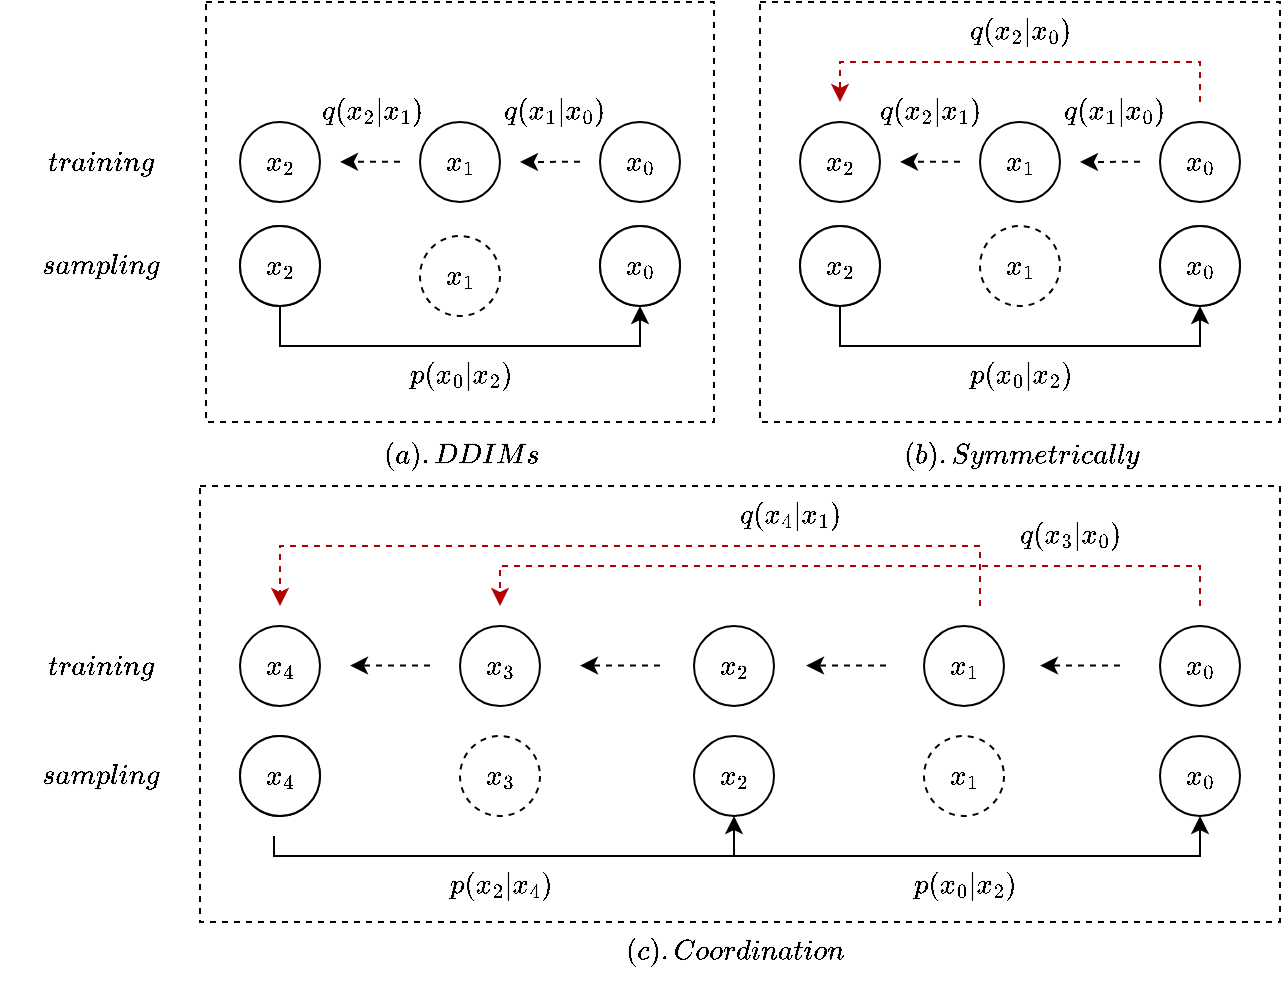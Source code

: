 <mxfile version="21.7.5" type="github">
  <diagram name="第 1 页" id="MvIkl5d77OIRCcuYuzUP">
    <mxGraphModel dx="3465" dy="1983" grid="1" gridSize="10" guides="1" tooltips="1" connect="1" arrows="1" fold="1" page="1" pageScale="1" pageWidth="827" pageHeight="1169" math="1" shadow="0">
      <root>
        <mxCell id="0" />
        <mxCell id="1" parent="0" />
        <mxCell id="X2qJXweSOm42qINWaIWJ-2" value="" style="rounded=0;whiteSpace=wrap;html=1;shadow=0;dashed=1;" parent="1" vertex="1">
          <mxGeometry x="380" y="380" width="260" height="210" as="geometry" />
        </mxCell>
        <mxCell id="X2qJXweSOm42qINWaIWJ-1" value="" style="rounded=0;whiteSpace=wrap;html=1;shadow=0;dashed=1;" parent="1" vertex="1">
          <mxGeometry x="103" y="380" width="254" height="210" as="geometry" />
        </mxCell>
        <mxCell id="TQkfvPjBHZHxrUdorPia-1" value="$$x_2$$" style="ellipse;whiteSpace=wrap;html=1;aspect=fixed;" parent="1" vertex="1">
          <mxGeometry x="120" y="440" width="40" height="40" as="geometry" />
        </mxCell>
        <mxCell id="TQkfvPjBHZHxrUdorPia-2" value="$$x_1$$" style="ellipse;whiteSpace=wrap;html=1;aspect=fixed;" parent="1" vertex="1">
          <mxGeometry x="210" y="440" width="40" height="40" as="geometry" />
        </mxCell>
        <mxCell id="TQkfvPjBHZHxrUdorPia-3" value="$$x_0$$" style="ellipse;whiteSpace=wrap;html=1;aspect=fixed;" parent="1" vertex="1">
          <mxGeometry x="300" y="440" width="40" height="40" as="geometry" />
        </mxCell>
        <mxCell id="TQkfvPjBHZHxrUdorPia-5" value="" style="endArrow=classic;html=1;rounded=0;dashed=1;" parent="1" edge="1">
          <mxGeometry width="50" height="50" relative="1" as="geometry">
            <mxPoint x="200" y="459.89" as="sourcePoint" />
            <mxPoint x="170" y="459.89" as="targetPoint" />
          </mxGeometry>
        </mxCell>
        <mxCell id="TQkfvPjBHZHxrUdorPia-6" value="" style="endArrow=classic;html=1;rounded=0;dashed=1;" parent="1" edge="1">
          <mxGeometry width="50" height="50" relative="1" as="geometry">
            <mxPoint x="290" y="459.89" as="sourcePoint" />
            <mxPoint x="260" y="460" as="targetPoint" />
          </mxGeometry>
        </mxCell>
        <mxCell id="TQkfvPjBHZHxrUdorPia-8" value="" style="ellipse;whiteSpace=wrap;html=1;aspect=fixed;" parent="1" vertex="1">
          <mxGeometry x="120" y="492" width="40" height="40" as="geometry" />
        </mxCell>
        <mxCell id="TQkfvPjBHZHxrUdorPia-10" value="" style="ellipse;whiteSpace=wrap;html=1;aspect=fixed;" parent="1" vertex="1">
          <mxGeometry x="300" y="492" width="40" height="40" as="geometry" />
        </mxCell>
        <mxCell id="TQkfvPjBHZHxrUdorPia-13" value="$$training$$" style="text;html=1;align=center;verticalAlign=middle;resizable=0;points=[];autosize=1;strokeColor=none;fillColor=none;" parent="1" vertex="1">
          <mxGeometry x="5" y="445" width="90" height="30" as="geometry" />
        </mxCell>
        <mxCell id="TQkfvPjBHZHxrUdorPia-14" value="$$sampling$$" style="text;html=1;align=center;verticalAlign=middle;resizable=0;points=[];autosize=1;strokeColor=none;fillColor=none;" parent="1" vertex="1">
          <mxGeometry y="497" width="100" height="30" as="geometry" />
        </mxCell>
        <mxCell id="TQkfvPjBHZHxrUdorPia-18" value="$$x_2$$" style="ellipse;whiteSpace=wrap;html=1;aspect=fixed;" parent="1" vertex="1">
          <mxGeometry x="120" y="492" width="40" height="40" as="geometry" />
        </mxCell>
        <mxCell id="TQkfvPjBHZHxrUdorPia-19" value="$$x_1$$" style="ellipse;whiteSpace=wrap;html=1;aspect=fixed;dashed=1;" parent="1" vertex="1">
          <mxGeometry x="210" y="497" width="40" height="40" as="geometry" />
        </mxCell>
        <mxCell id="TQkfvPjBHZHxrUdorPia-20" value="$$x_0$$" style="ellipse;whiteSpace=wrap;html=1;aspect=fixed;" parent="1" vertex="1">
          <mxGeometry x="300" y="492" width="40" height="40" as="geometry" />
        </mxCell>
        <mxCell id="TQkfvPjBHZHxrUdorPia-22" value="" style="endArrow=classic;html=1;rounded=0;entryX=0.5;entryY=1;entryDx=0;entryDy=0;exitX=0.5;exitY=1;exitDx=0;exitDy=0;" parent="1" source="TQkfvPjBHZHxrUdorPia-18" target="TQkfvPjBHZHxrUdorPia-20" edge="1">
          <mxGeometry width="50" height="50" relative="1" as="geometry">
            <mxPoint x="140" y="542" as="sourcePoint" />
            <mxPoint x="320" y="542" as="targetPoint" />
            <Array as="points">
              <mxPoint x="140" y="552" />
              <mxPoint x="230" y="552" />
              <mxPoint x="320" y="552" />
            </Array>
          </mxGeometry>
        </mxCell>
        <mxCell id="TQkfvPjBHZHxrUdorPia-23" value="$$x_2$$" style="ellipse;whiteSpace=wrap;html=1;aspect=fixed;" parent="1" vertex="1">
          <mxGeometry x="400" y="440" width="40" height="40" as="geometry" />
        </mxCell>
        <mxCell id="TQkfvPjBHZHxrUdorPia-24" value="$$x_1$$" style="ellipse;whiteSpace=wrap;html=1;aspect=fixed;" parent="1" vertex="1">
          <mxGeometry x="490" y="440" width="40" height="40" as="geometry" />
        </mxCell>
        <mxCell id="TQkfvPjBHZHxrUdorPia-25" value="$$x_0$$" style="ellipse;whiteSpace=wrap;html=1;aspect=fixed;" parent="1" vertex="1">
          <mxGeometry x="580" y="440" width="40" height="40" as="geometry" />
        </mxCell>
        <mxCell id="TQkfvPjBHZHxrUdorPia-26" value="" style="endArrow=classic;html=1;rounded=0;dashed=1;" parent="1" edge="1">
          <mxGeometry width="50" height="50" relative="1" as="geometry">
            <mxPoint x="480" y="459.89" as="sourcePoint" />
            <mxPoint x="450" y="459.89" as="targetPoint" />
          </mxGeometry>
        </mxCell>
        <mxCell id="TQkfvPjBHZHxrUdorPia-27" value="" style="endArrow=classic;html=1;rounded=0;dashed=1;" parent="1" edge="1">
          <mxGeometry width="50" height="50" relative="1" as="geometry">
            <mxPoint x="570" y="459.89" as="sourcePoint" />
            <mxPoint x="540" y="460" as="targetPoint" />
          </mxGeometry>
        </mxCell>
        <mxCell id="TQkfvPjBHZHxrUdorPia-28" value="" style="ellipse;whiteSpace=wrap;html=1;aspect=fixed;" parent="1" vertex="1">
          <mxGeometry x="400" y="492" width="40" height="40" as="geometry" />
        </mxCell>
        <mxCell id="TQkfvPjBHZHxrUdorPia-30" value="" style="ellipse;whiteSpace=wrap;html=1;aspect=fixed;" parent="1" vertex="1">
          <mxGeometry x="580" y="492" width="40" height="40" as="geometry" />
        </mxCell>
        <mxCell id="TQkfvPjBHZHxrUdorPia-33" value="$$x_2$$" style="ellipse;whiteSpace=wrap;html=1;aspect=fixed;" parent="1" vertex="1">
          <mxGeometry x="400" y="492" width="40" height="40" as="geometry" />
        </mxCell>
        <mxCell id="TQkfvPjBHZHxrUdorPia-34" value="$$x_1$$" style="ellipse;whiteSpace=wrap;html=1;aspect=fixed;dashed=1;" parent="1" vertex="1">
          <mxGeometry x="490" y="492" width="40" height="40" as="geometry" />
        </mxCell>
        <mxCell id="TQkfvPjBHZHxrUdorPia-35" value="$$x_0$$" style="ellipse;whiteSpace=wrap;html=1;aspect=fixed;" parent="1" vertex="1">
          <mxGeometry x="580" y="492" width="40" height="40" as="geometry" />
        </mxCell>
        <mxCell id="TQkfvPjBHZHxrUdorPia-36" value="" style="endArrow=classic;html=1;rounded=0;exitX=0.5;exitY=1;exitDx=0;exitDy=0;entryX=0.5;entryY=1;entryDx=0;entryDy=0;" parent="1" source="TQkfvPjBHZHxrUdorPia-33" target="TQkfvPjBHZHxrUdorPia-35" edge="1">
          <mxGeometry width="50" height="50" relative="1" as="geometry">
            <mxPoint x="420" y="542" as="sourcePoint" />
            <mxPoint x="600" y="542" as="targetPoint" />
            <Array as="points">
              <mxPoint x="420" y="552" />
              <mxPoint x="510" y="552" />
              <mxPoint x="600" y="552" />
            </Array>
          </mxGeometry>
        </mxCell>
        <mxCell id="TQkfvPjBHZHxrUdorPia-39" value="" style="endArrow=classic;html=1;rounded=0;dashed=1;fillColor=#e51400;strokeColor=#B20000;" parent="1" edge="1">
          <mxGeometry width="50" height="50" relative="1" as="geometry">
            <mxPoint x="600" y="430" as="sourcePoint" />
            <mxPoint x="420" y="430" as="targetPoint" />
            <Array as="points">
              <mxPoint x="600" y="410" />
              <mxPoint x="510" y="410" />
              <mxPoint x="420" y="410" />
            </Array>
          </mxGeometry>
        </mxCell>
        <mxCell id="TQkfvPjBHZHxrUdorPia-41" value="$$(a).DDIMs$$" style="text;html=1;align=center;verticalAlign=middle;resizable=0;points=[];autosize=1;strokeColor=none;fillColor=none;" parent="1" vertex="1">
          <mxGeometry x="180" y="592" width="100" height="30" as="geometry" />
        </mxCell>
        <mxCell id="TQkfvPjBHZHxrUdorPia-42" value="$$(b).Symmetrically$$" style="text;html=1;align=center;verticalAlign=middle;resizable=0;points=[];autosize=1;strokeColor=none;fillColor=none;" parent="1" vertex="1">
          <mxGeometry x="440" y="592" width="140" height="30" as="geometry" />
        </mxCell>
        <mxCell id="TQkfvPjBHZHxrUdorPia-43" value="$$q(x_1|x_0)$$" style="text;html=1;align=center;verticalAlign=middle;resizable=0;points=[];autosize=1;strokeColor=none;fillColor=none;" parent="1" vertex="1">
          <mxGeometry x="222" y="420" width="110" height="30" as="geometry" />
        </mxCell>
        <mxCell id="TQkfvPjBHZHxrUdorPia-44" value="$$q(x_2|x_1)$$" style="text;html=1;align=center;verticalAlign=middle;resizable=0;points=[];autosize=1;strokeColor=none;fillColor=none;" parent="1" vertex="1">
          <mxGeometry x="131" y="420" width="110" height="30" as="geometry" />
        </mxCell>
        <mxCell id="TQkfvPjBHZHxrUdorPia-46" value="$$q(x_2|x_0)$$" style="text;html=1;align=center;verticalAlign=middle;resizable=0;points=[];autosize=1;strokeColor=none;fillColor=none;" parent="1" vertex="1">
          <mxGeometry x="455" y="380" width="110" height="30" as="geometry" />
        </mxCell>
        <mxCell id="TQkfvPjBHZHxrUdorPia-47" value="$$q(x_1|x_0)$$" style="text;html=1;align=center;verticalAlign=middle;resizable=0;points=[];autosize=1;strokeColor=none;fillColor=none;" parent="1" vertex="1">
          <mxGeometry x="502" y="420" width="110" height="30" as="geometry" />
        </mxCell>
        <mxCell id="TQkfvPjBHZHxrUdorPia-48" value="$$q(x_2|x_1)$$" style="text;html=1;align=center;verticalAlign=middle;resizable=0;points=[];autosize=1;strokeColor=none;fillColor=none;" parent="1" vertex="1">
          <mxGeometry x="410" y="420" width="110" height="30" as="geometry" />
        </mxCell>
        <mxCell id="TQkfvPjBHZHxrUdorPia-51" value="$$p(x_0|x_2)$$" style="text;html=1;align=center;verticalAlign=middle;resizable=0;points=[];autosize=1;strokeColor=none;fillColor=none;" parent="1" vertex="1">
          <mxGeometry x="175" y="552" width="110" height="30" as="geometry" />
        </mxCell>
        <mxCell id="TQkfvPjBHZHxrUdorPia-53" value="$$p(x_0|x_2)$$" style="text;html=1;align=center;verticalAlign=middle;resizable=0;points=[];autosize=1;strokeColor=none;fillColor=none;" parent="1" vertex="1">
          <mxGeometry x="455" y="552" width="110" height="30" as="geometry" />
        </mxCell>
        <mxCell id="W7QErYWQf2r18Hi_zqKq-2" value="" style="rounded=0;whiteSpace=wrap;html=1;shadow=0;dashed=1;" parent="1" vertex="1">
          <mxGeometry x="100" y="622" width="540" height="218" as="geometry" />
        </mxCell>
        <mxCell id="W7QErYWQf2r18Hi_zqKq-8" value="" style="ellipse;whiteSpace=wrap;html=1;aspect=fixed;" parent="1" vertex="1">
          <mxGeometry x="120" y="747" width="40" height="40" as="geometry" />
        </mxCell>
        <mxCell id="W7QErYWQf2r18Hi_zqKq-10" value="$$x_4$$" style="ellipse;whiteSpace=wrap;html=1;aspect=fixed;" parent="1" vertex="1">
          <mxGeometry x="120" y="747" width="40" height="40" as="geometry" />
        </mxCell>
        <mxCell id="W7QErYWQf2r18Hi_zqKq-11" value="$$x_3$$" style="ellipse;whiteSpace=wrap;html=1;aspect=fixed;dashed=1;" parent="1" vertex="1">
          <mxGeometry x="230" y="747" width="40" height="40" as="geometry" />
        </mxCell>
        <mxCell id="W7QErYWQf2r18Hi_zqKq-13" value="" style="endArrow=classic;html=1;rounded=0;entryX=0.5;entryY=1;entryDx=0;entryDy=0;" parent="1" target="W7QErYWQf2r18Hi_zqKq-25" edge="1">
          <mxGeometry width="50" height="50" relative="1" as="geometry">
            <mxPoint x="137" y="797" as="sourcePoint" />
            <mxPoint x="367" y="797" as="targetPoint" />
            <Array as="points">
              <mxPoint x="137" y="807" />
              <mxPoint x="230" y="807" />
              <mxPoint x="370" y="807" />
              <mxPoint x="367" y="807" />
            </Array>
          </mxGeometry>
        </mxCell>
        <mxCell id="W7QErYWQf2r18Hi_zqKq-15" value="$$(c).Coordination$$" style="text;html=1;align=center;verticalAlign=middle;resizable=0;points=[];autosize=1;strokeColor=none;fillColor=none;" parent="1" vertex="1">
          <mxGeometry x="297" y="840" width="140" height="30" as="geometry" />
        </mxCell>
        <mxCell id="W7QErYWQf2r18Hi_zqKq-19" value="$$p(x_2|x_4)$$" style="text;html=1;align=center;verticalAlign=middle;resizable=0;points=[];autosize=1;strokeColor=none;fillColor=none;" parent="1" vertex="1">
          <mxGeometry x="195" y="807" width="110" height="30" as="geometry" />
        </mxCell>
        <mxCell id="W7QErYWQf2r18Hi_zqKq-25" value="$$x_2$$" style="ellipse;whiteSpace=wrap;html=1;aspect=fixed;" parent="1" vertex="1">
          <mxGeometry x="347" y="747" width="40" height="40" as="geometry" />
        </mxCell>
        <mxCell id="W7QErYWQf2r18Hi_zqKq-27" value="$$x_0$$" style="ellipse;whiteSpace=wrap;html=1;aspect=fixed;" parent="1" vertex="1">
          <mxGeometry x="580" y="747" width="40" height="40" as="geometry" />
        </mxCell>
        <mxCell id="W7QErYWQf2r18Hi_zqKq-28" value="" style="endArrow=classic;html=1;rounded=0;entryX=0.5;entryY=1;entryDx=0;entryDy=0;" parent="1" target="W7QErYWQf2r18Hi_zqKq-27" edge="1">
          <mxGeometry width="50" height="50" relative="1" as="geometry">
            <mxPoint x="360" y="807" as="sourcePoint" />
            <mxPoint x="600" y="797" as="targetPoint" />
            <Array as="points">
              <mxPoint x="360" y="807" />
              <mxPoint x="450" y="807" />
              <mxPoint x="600" y="807" />
            </Array>
          </mxGeometry>
        </mxCell>
        <mxCell id="W7QErYWQf2r18Hi_zqKq-29" value="$$p(x_0|x_2)$$" style="text;html=1;align=center;verticalAlign=middle;resizable=0;points=[];autosize=1;strokeColor=none;fillColor=none;" parent="1" vertex="1">
          <mxGeometry x="427" y="807" width="110" height="30" as="geometry" />
        </mxCell>
        <mxCell id="W7QErYWQf2r18Hi_zqKq-30" value="$$x_1$$" style="ellipse;whiteSpace=wrap;html=1;aspect=fixed;dashed=1;" parent="1" vertex="1">
          <mxGeometry x="462" y="747" width="40" height="40" as="geometry" />
        </mxCell>
        <mxCell id="W7QErYWQf2r18Hi_zqKq-35" value="$$x_2$$" style="ellipse;whiteSpace=wrap;html=1;aspect=fixed;" parent="1" vertex="1">
          <mxGeometry x="347" y="692" width="40" height="40" as="geometry" />
        </mxCell>
        <mxCell id="W7QErYWQf2r18Hi_zqKq-36" value="$$x_1$$" style="ellipse;whiteSpace=wrap;html=1;aspect=fixed;" parent="1" vertex="1">
          <mxGeometry x="462" y="692" width="40" height="40" as="geometry" />
        </mxCell>
        <mxCell id="W7QErYWQf2r18Hi_zqKq-37" value="$$x_0$$" style="ellipse;whiteSpace=wrap;html=1;aspect=fixed;" parent="1" vertex="1">
          <mxGeometry x="580" y="692" width="40" height="40" as="geometry" />
        </mxCell>
        <mxCell id="W7QErYWQf2r18Hi_zqKq-38" value="" style="endArrow=classic;html=1;rounded=0;dashed=1;" parent="1" edge="1">
          <mxGeometry width="50" height="50" relative="1" as="geometry">
            <mxPoint x="443" y="711.76" as="sourcePoint" />
            <mxPoint x="403" y="711.76" as="targetPoint" />
          </mxGeometry>
        </mxCell>
        <mxCell id="W7QErYWQf2r18Hi_zqKq-40" value="" style="endArrow=classic;html=1;rounded=0;dashed=1;fillColor=#e51400;strokeColor=#B20000;" parent="1" edge="1">
          <mxGeometry width="50" height="50" relative="1" as="geometry">
            <mxPoint x="600" y="682" as="sourcePoint" />
            <mxPoint x="250" y="682" as="targetPoint" />
            <Array as="points">
              <mxPoint x="600" y="662" />
              <mxPoint x="510" y="662" />
              <mxPoint x="250" y="662" />
            </Array>
          </mxGeometry>
        </mxCell>
        <mxCell id="W7QErYWQf2r18Hi_zqKq-41" value="$$q(x_3|x_0)$$" style="text;html=1;align=center;verticalAlign=middle;resizable=0;points=[];autosize=1;strokeColor=none;fillColor=none;" parent="1" vertex="1">
          <mxGeometry x="480" y="632" width="110" height="30" as="geometry" />
        </mxCell>
        <mxCell id="W7QErYWQf2r18Hi_zqKq-44" value="$$x_3$$" style="ellipse;whiteSpace=wrap;html=1;aspect=fixed;" parent="1" vertex="1">
          <mxGeometry x="230" y="692" width="40" height="40" as="geometry" />
        </mxCell>
        <mxCell id="W7QErYWQf2r18Hi_zqKq-45" value="$$x_4$$" style="ellipse;whiteSpace=wrap;html=1;aspect=fixed;" parent="1" vertex="1">
          <mxGeometry x="120" y="692" width="40" height="40" as="geometry" />
        </mxCell>
        <mxCell id="W7QErYWQf2r18Hi_zqKq-46" value="" style="endArrow=classic;html=1;rounded=0;dashed=1;" parent="1" edge="1">
          <mxGeometry width="50" height="50" relative="1" as="geometry">
            <mxPoint x="330" y="711.76" as="sourcePoint" />
            <mxPoint x="290" y="711.76" as="targetPoint" />
          </mxGeometry>
        </mxCell>
        <mxCell id="W7QErYWQf2r18Hi_zqKq-47" value="" style="endArrow=classic;html=1;rounded=0;dashed=1;" parent="1" edge="1">
          <mxGeometry width="50" height="50" relative="1" as="geometry">
            <mxPoint x="215" y="711.76" as="sourcePoint" />
            <mxPoint x="175" y="711.76" as="targetPoint" />
          </mxGeometry>
        </mxCell>
        <mxCell id="W7QErYWQf2r18Hi_zqKq-48" value="" style="endArrow=classic;html=1;rounded=0;dashed=1;" parent="1" edge="1">
          <mxGeometry width="50" height="50" relative="1" as="geometry">
            <mxPoint x="560" y="711.76" as="sourcePoint" />
            <mxPoint x="520" y="711.76" as="targetPoint" />
          </mxGeometry>
        </mxCell>
        <mxCell id="W7QErYWQf2r18Hi_zqKq-50" value="" style="endArrow=classic;html=1;rounded=0;dashed=1;fillColor=#e51400;strokeColor=#B20000;" parent="1" edge="1">
          <mxGeometry width="50" height="50" relative="1" as="geometry">
            <mxPoint x="490" y="682" as="sourcePoint" />
            <mxPoint x="140" y="682" as="targetPoint" />
            <Array as="points">
              <mxPoint x="490" y="652" />
              <mxPoint x="400" y="652" />
              <mxPoint x="270" y="652" />
              <mxPoint x="140" y="652" />
            </Array>
          </mxGeometry>
        </mxCell>
        <mxCell id="W7QErYWQf2r18Hi_zqKq-51" value="$$q(x_4|x_1)$$" style="text;html=1;align=center;verticalAlign=middle;resizable=0;points=[];autosize=1;strokeColor=none;fillColor=none;" parent="1" vertex="1">
          <mxGeometry x="340" y="622" width="110" height="30" as="geometry" />
        </mxCell>
        <mxCell id="W7QErYWQf2r18Hi_zqKq-52" value="$$training$$" style="text;html=1;align=center;verticalAlign=middle;resizable=0;points=[];autosize=1;strokeColor=none;fillColor=none;" parent="1" vertex="1">
          <mxGeometry x="5" y="697" width="90" height="30" as="geometry" />
        </mxCell>
        <mxCell id="W7QErYWQf2r18Hi_zqKq-53" value="$$sampling$$" style="text;html=1;align=center;verticalAlign=middle;resizable=0;points=[];autosize=1;strokeColor=none;fillColor=none;" parent="1" vertex="1">
          <mxGeometry y="752" width="100" height="30" as="geometry" />
        </mxCell>
      </root>
    </mxGraphModel>
  </diagram>
</mxfile>
